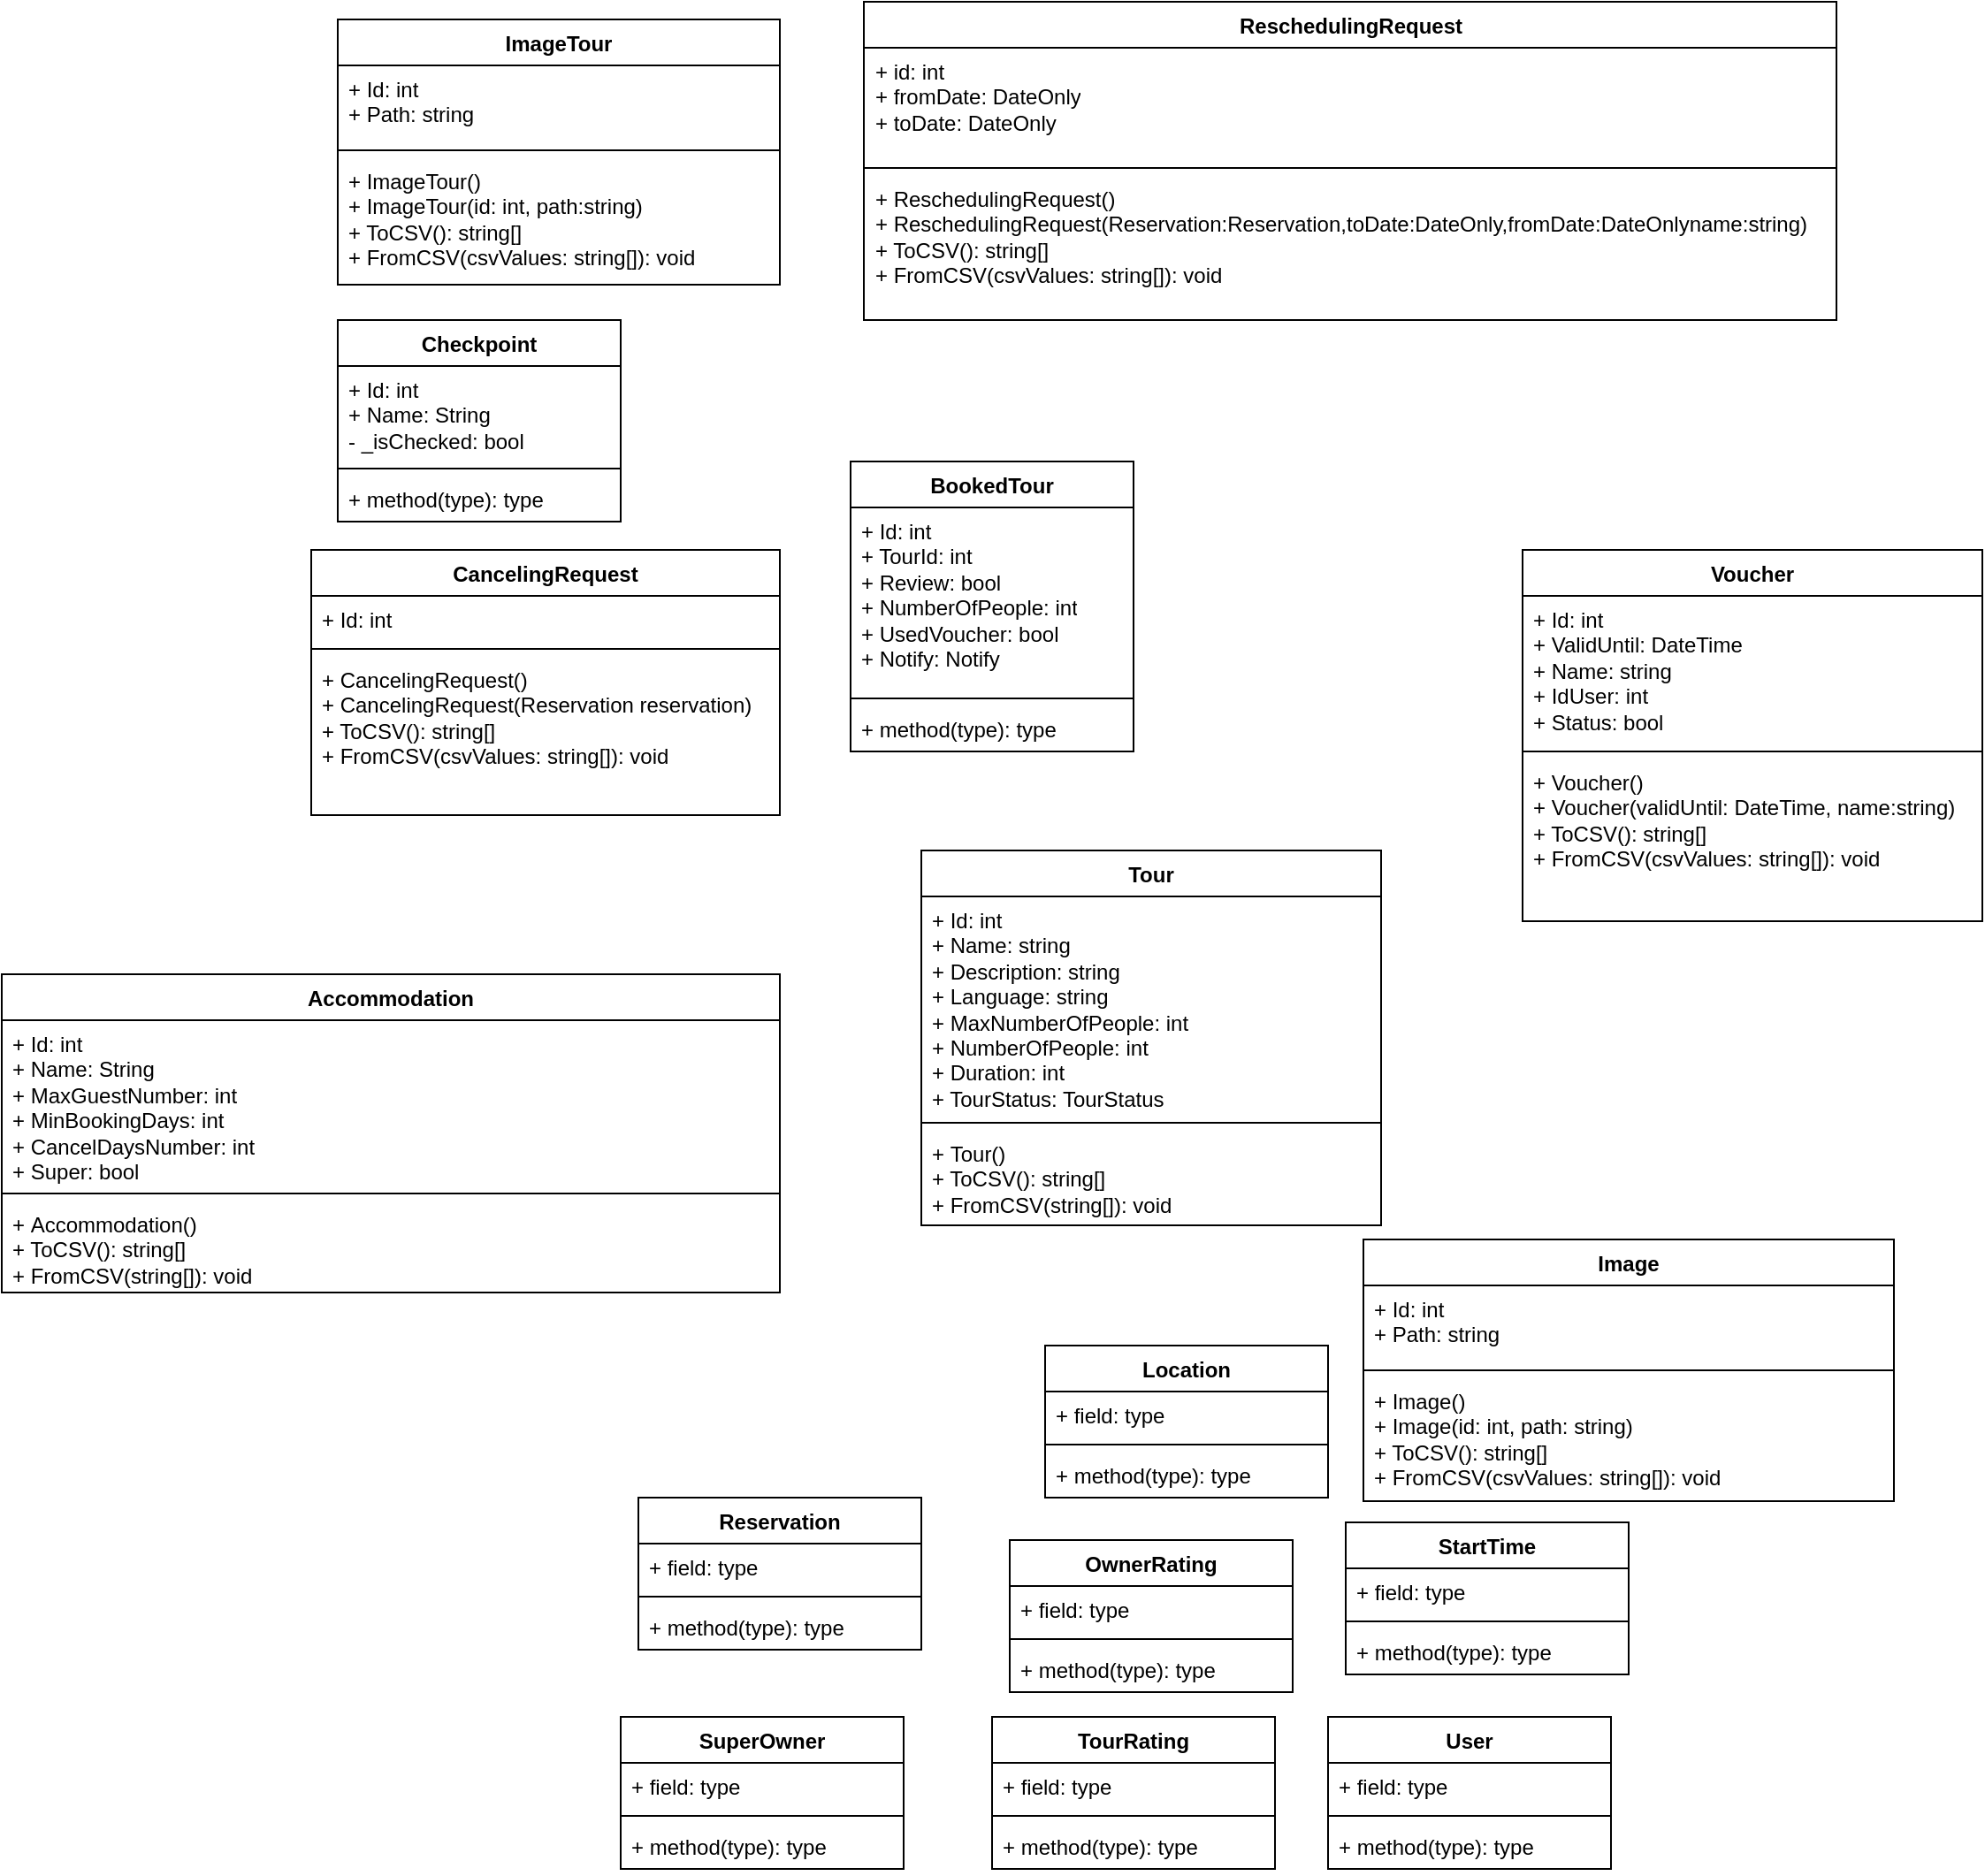 <mxfile version="21.2.9" type="github">
  <diagram name="Page-1" id="TIX4rZ6OCS-BWYNOtr5j">
    <mxGraphModel dx="2044" dy="1821" grid="1" gridSize="10" guides="1" tooltips="1" connect="1" arrows="1" fold="1" page="1" pageScale="1" pageWidth="850" pageHeight="1100" math="0" shadow="0">
      <root>
        <mxCell id="0" />
        <mxCell id="1" parent="0" />
        <mxCell id="pvlkAMJLC5eWXL5Rpsdk-1" value="Accommodation" style="swimlane;fontStyle=1;align=center;verticalAlign=top;childLayout=stackLayout;horizontal=1;startSize=26;horizontalStack=0;resizeParent=1;resizeParentMax=0;resizeLast=0;collapsible=1;marginBottom=0;whiteSpace=wrap;html=1;" parent="1" vertex="1">
          <mxGeometry x="-280" y="230" width="440" height="180" as="geometry" />
        </mxCell>
        <mxCell id="pvlkAMJLC5eWXL5Rpsdk-2" value="+ Id: int&lt;br&gt;+ Name: String&lt;br&gt;+ MaxGuestNumber: int&amp;nbsp;&lt;br style=&quot;border-color: var(--border-color);&quot;&gt;+ MinBookingDays: int&lt;br&gt;+ CancelDaysNumber: int&lt;br&gt;+ Super: bool" style="text;strokeColor=none;fillColor=none;align=left;verticalAlign=top;spacingLeft=4;spacingRight=4;overflow=hidden;rotatable=0;points=[[0,0.5],[1,0.5]];portConstraint=eastwest;whiteSpace=wrap;html=1;" parent="pvlkAMJLC5eWXL5Rpsdk-1" vertex="1">
          <mxGeometry y="26" width="440" height="94" as="geometry" />
        </mxCell>
        <mxCell id="pvlkAMJLC5eWXL5Rpsdk-3" value="" style="line;strokeWidth=1;fillColor=none;align=left;verticalAlign=middle;spacingTop=-1;spacingLeft=3;spacingRight=3;rotatable=0;labelPosition=right;points=[];portConstraint=eastwest;strokeColor=inherit;" parent="pvlkAMJLC5eWXL5Rpsdk-1" vertex="1">
          <mxGeometry y="120" width="440" height="8" as="geometry" />
        </mxCell>
        <mxCell id="pvlkAMJLC5eWXL5Rpsdk-4" value="+&amp;nbsp;Accommodation()&lt;br&gt;+ ToCSV(): string[]&lt;br&gt;+ FromCSV(string[]): void" style="text;strokeColor=none;fillColor=none;align=left;verticalAlign=top;spacingLeft=4;spacingRight=4;overflow=hidden;rotatable=0;points=[[0,0.5],[1,0.5]];portConstraint=eastwest;whiteSpace=wrap;html=1;" parent="pvlkAMJLC5eWXL5Rpsdk-1" vertex="1">
          <mxGeometry y="128" width="440" height="52" as="geometry" />
        </mxCell>
        <mxCell id="pvlkAMJLC5eWXL5Rpsdk-5" value="BookedTour" style="swimlane;fontStyle=1;align=center;verticalAlign=top;childLayout=stackLayout;horizontal=1;startSize=26;horizontalStack=0;resizeParent=1;resizeParentMax=0;resizeLast=0;collapsible=1;marginBottom=0;whiteSpace=wrap;html=1;" parent="1" vertex="1">
          <mxGeometry x="200" y="-60" width="160" height="164" as="geometry" />
        </mxCell>
        <mxCell id="pvlkAMJLC5eWXL5Rpsdk-6" value="+ Id: int&lt;br&gt;+ TourId: int&lt;br&gt;+ Review: bool&lt;br&gt;+ NumberOfPeople: int&lt;br&gt;+ UsedVoucher: bool&lt;br&gt;+ Notify: Notify" style="text;strokeColor=none;fillColor=none;align=left;verticalAlign=top;spacingLeft=4;spacingRight=4;overflow=hidden;rotatable=0;points=[[0,0.5],[1,0.5]];portConstraint=eastwest;whiteSpace=wrap;html=1;" parent="pvlkAMJLC5eWXL5Rpsdk-5" vertex="1">
          <mxGeometry y="26" width="160" height="104" as="geometry" />
        </mxCell>
        <mxCell id="pvlkAMJLC5eWXL5Rpsdk-7" value="" style="line;strokeWidth=1;fillColor=none;align=left;verticalAlign=middle;spacingTop=-1;spacingLeft=3;spacingRight=3;rotatable=0;labelPosition=right;points=[];portConstraint=eastwest;strokeColor=inherit;" parent="pvlkAMJLC5eWXL5Rpsdk-5" vertex="1">
          <mxGeometry y="130" width="160" height="8" as="geometry" />
        </mxCell>
        <mxCell id="pvlkAMJLC5eWXL5Rpsdk-8" value="+ method(type): type" style="text;strokeColor=none;fillColor=none;align=left;verticalAlign=top;spacingLeft=4;spacingRight=4;overflow=hidden;rotatable=0;points=[[0,0.5],[1,0.5]];portConstraint=eastwest;whiteSpace=wrap;html=1;" parent="pvlkAMJLC5eWXL5Rpsdk-5" vertex="1">
          <mxGeometry y="138" width="160" height="26" as="geometry" />
        </mxCell>
        <mxCell id="pvlkAMJLC5eWXL5Rpsdk-9" value="ReschedulingRequest" style="swimlane;fontStyle=1;align=center;verticalAlign=top;childLayout=stackLayout;horizontal=1;startSize=26;horizontalStack=0;resizeParent=1;resizeParentMax=0;resizeLast=0;collapsible=1;marginBottom=0;whiteSpace=wrap;html=1;" parent="1" vertex="1">
          <mxGeometry x="207.5" y="-320" width="550" height="180" as="geometry" />
        </mxCell>
        <mxCell id="pvlkAMJLC5eWXL5Rpsdk-10" value="+ id: int&lt;br&gt;+ fromDate: DateOnly&lt;br&gt;+ toDate: DateOnly" style="text;strokeColor=none;fillColor=none;align=left;verticalAlign=top;spacingLeft=4;spacingRight=4;overflow=hidden;rotatable=0;points=[[0,0.5],[1,0.5]];portConstraint=eastwest;whiteSpace=wrap;html=1;" parent="pvlkAMJLC5eWXL5Rpsdk-9" vertex="1">
          <mxGeometry y="26" width="550" height="64" as="geometry" />
        </mxCell>
        <mxCell id="pvlkAMJLC5eWXL5Rpsdk-11" value="" style="line;strokeWidth=1;fillColor=none;align=left;verticalAlign=middle;spacingTop=-1;spacingLeft=3;spacingRight=3;rotatable=0;labelPosition=right;points=[];portConstraint=eastwest;strokeColor=inherit;" parent="pvlkAMJLC5eWXL5Rpsdk-9" vertex="1">
          <mxGeometry y="90" width="550" height="8" as="geometry" />
        </mxCell>
        <mxCell id="pvlkAMJLC5eWXL5Rpsdk-12" value="+&amp;nbsp;ReschedulingRequest()&lt;br style=&quot;border-color: var(--border-color);&quot;&gt;+ ReschedulingRequest(Reservation:Reservation,toDate:DateOnly,fromDate:DateOnlyname:string)&lt;br style=&quot;border-color: var(--border-color);&quot;&gt;+ ToCSV(): string[]&lt;br style=&quot;border-color: var(--border-color);&quot;&gt;+ FromCSV(csvValues: string[]): void" style="text;strokeColor=none;fillColor=none;align=left;verticalAlign=top;spacingLeft=4;spacingRight=4;overflow=hidden;rotatable=0;points=[[0,0.5],[1,0.5]];portConstraint=eastwest;whiteSpace=wrap;html=1;" parent="pvlkAMJLC5eWXL5Rpsdk-9" vertex="1">
          <mxGeometry y="98" width="550" height="82" as="geometry" />
        </mxCell>
        <mxCell id="pvlkAMJLC5eWXL5Rpsdk-13" value="Voucher" style="swimlane;fontStyle=1;align=center;verticalAlign=top;childLayout=stackLayout;horizontal=1;startSize=26;horizontalStack=0;resizeParent=1;resizeParentMax=0;resizeLast=0;collapsible=1;marginBottom=0;whiteSpace=wrap;html=1;" parent="1" vertex="1">
          <mxGeometry x="580" y="-10" width="260" height="210" as="geometry" />
        </mxCell>
        <mxCell id="pvlkAMJLC5eWXL5Rpsdk-14" value="+ Id: int&lt;br style=&quot;border-color: var(--border-color);&quot;&gt;+ ValidUntil: DateTime&lt;br style=&quot;border-color: var(--border-color);&quot;&gt;+ Name: string&lt;br style=&quot;border-color: var(--border-color);&quot;&gt;+ IdUser: int&lt;br style=&quot;border-color: var(--border-color);&quot;&gt;+ Status: bool" style="text;strokeColor=none;fillColor=none;align=left;verticalAlign=top;spacingLeft=4;spacingRight=4;overflow=hidden;rotatable=0;points=[[0,0.5],[1,0.5]];portConstraint=eastwest;whiteSpace=wrap;html=1;" parent="pvlkAMJLC5eWXL5Rpsdk-13" vertex="1">
          <mxGeometry y="26" width="260" height="84" as="geometry" />
        </mxCell>
        <mxCell id="pvlkAMJLC5eWXL5Rpsdk-15" value="" style="line;strokeWidth=1;fillColor=none;align=left;verticalAlign=middle;spacingTop=-1;spacingLeft=3;spacingRight=3;rotatable=0;labelPosition=right;points=[];portConstraint=eastwest;strokeColor=inherit;" parent="pvlkAMJLC5eWXL5Rpsdk-13" vertex="1">
          <mxGeometry y="110" width="260" height="8" as="geometry" />
        </mxCell>
        <mxCell id="pvlkAMJLC5eWXL5Rpsdk-16" value="+&amp;nbsp;Voucher()&lt;br style=&quot;border-color: var(--border-color);&quot;&gt;+&amp;nbsp;Voucher(validUntil: DateTime, name:string)&lt;br style=&quot;border-color: var(--border-color);&quot;&gt;+ ToCSV(): string[]&lt;br style=&quot;border-color: var(--border-color);&quot;&gt;+ FromCSV(csvValues: string[]): void" style="text;strokeColor=none;fillColor=none;align=left;verticalAlign=top;spacingLeft=4;spacingRight=4;overflow=hidden;rotatable=0;points=[[0,0.5],[1,0.5]];portConstraint=eastwest;whiteSpace=wrap;html=1;" parent="pvlkAMJLC5eWXL5Rpsdk-13" vertex="1">
          <mxGeometry y="118" width="260" height="92" as="geometry" />
        </mxCell>
        <mxCell id="pvlkAMJLC5eWXL5Rpsdk-17" value="User" style="swimlane;fontStyle=1;align=center;verticalAlign=top;childLayout=stackLayout;horizontal=1;startSize=26;horizontalStack=0;resizeParent=1;resizeParentMax=0;resizeLast=0;collapsible=1;marginBottom=0;whiteSpace=wrap;html=1;" parent="1" vertex="1">
          <mxGeometry x="470" y="650" width="160" height="86" as="geometry" />
        </mxCell>
        <mxCell id="pvlkAMJLC5eWXL5Rpsdk-18" value="+ field: type" style="text;strokeColor=none;fillColor=none;align=left;verticalAlign=top;spacingLeft=4;spacingRight=4;overflow=hidden;rotatable=0;points=[[0,0.5],[1,0.5]];portConstraint=eastwest;whiteSpace=wrap;html=1;" parent="pvlkAMJLC5eWXL5Rpsdk-17" vertex="1">
          <mxGeometry y="26" width="160" height="26" as="geometry" />
        </mxCell>
        <mxCell id="pvlkAMJLC5eWXL5Rpsdk-19" value="" style="line;strokeWidth=1;fillColor=none;align=left;verticalAlign=middle;spacingTop=-1;spacingLeft=3;spacingRight=3;rotatable=0;labelPosition=right;points=[];portConstraint=eastwest;strokeColor=inherit;" parent="pvlkAMJLC5eWXL5Rpsdk-17" vertex="1">
          <mxGeometry y="52" width="160" height="8" as="geometry" />
        </mxCell>
        <mxCell id="pvlkAMJLC5eWXL5Rpsdk-20" value="+ method(type): type" style="text;strokeColor=none;fillColor=none;align=left;verticalAlign=top;spacingLeft=4;spacingRight=4;overflow=hidden;rotatable=0;points=[[0,0.5],[1,0.5]];portConstraint=eastwest;whiteSpace=wrap;html=1;" parent="pvlkAMJLC5eWXL5Rpsdk-17" vertex="1">
          <mxGeometry y="60" width="160" height="26" as="geometry" />
        </mxCell>
        <mxCell id="pvlkAMJLC5eWXL5Rpsdk-21" value="TourRating" style="swimlane;fontStyle=1;align=center;verticalAlign=top;childLayout=stackLayout;horizontal=1;startSize=26;horizontalStack=0;resizeParent=1;resizeParentMax=0;resizeLast=0;collapsible=1;marginBottom=0;whiteSpace=wrap;html=1;" parent="1" vertex="1">
          <mxGeometry x="280" y="650" width="160" height="86" as="geometry" />
        </mxCell>
        <mxCell id="pvlkAMJLC5eWXL5Rpsdk-22" value="+ field: type" style="text;strokeColor=none;fillColor=none;align=left;verticalAlign=top;spacingLeft=4;spacingRight=4;overflow=hidden;rotatable=0;points=[[0,0.5],[1,0.5]];portConstraint=eastwest;whiteSpace=wrap;html=1;" parent="pvlkAMJLC5eWXL5Rpsdk-21" vertex="1">
          <mxGeometry y="26" width="160" height="26" as="geometry" />
        </mxCell>
        <mxCell id="pvlkAMJLC5eWXL5Rpsdk-23" value="" style="line;strokeWidth=1;fillColor=none;align=left;verticalAlign=middle;spacingTop=-1;spacingLeft=3;spacingRight=3;rotatable=0;labelPosition=right;points=[];portConstraint=eastwest;strokeColor=inherit;" parent="pvlkAMJLC5eWXL5Rpsdk-21" vertex="1">
          <mxGeometry y="52" width="160" height="8" as="geometry" />
        </mxCell>
        <mxCell id="pvlkAMJLC5eWXL5Rpsdk-24" value="+ method(type): type" style="text;strokeColor=none;fillColor=none;align=left;verticalAlign=top;spacingLeft=4;spacingRight=4;overflow=hidden;rotatable=0;points=[[0,0.5],[1,0.5]];portConstraint=eastwest;whiteSpace=wrap;html=1;" parent="pvlkAMJLC5eWXL5Rpsdk-21" vertex="1">
          <mxGeometry y="60" width="160" height="26" as="geometry" />
        </mxCell>
        <mxCell id="pvlkAMJLC5eWXL5Rpsdk-25" value="SuperOwner" style="swimlane;fontStyle=1;align=center;verticalAlign=top;childLayout=stackLayout;horizontal=1;startSize=26;horizontalStack=0;resizeParent=1;resizeParentMax=0;resizeLast=0;collapsible=1;marginBottom=0;whiteSpace=wrap;html=1;" parent="1" vertex="1">
          <mxGeometry x="70" y="650" width="160" height="86" as="geometry" />
        </mxCell>
        <mxCell id="pvlkAMJLC5eWXL5Rpsdk-26" value="+ field: type" style="text;strokeColor=none;fillColor=none;align=left;verticalAlign=top;spacingLeft=4;spacingRight=4;overflow=hidden;rotatable=0;points=[[0,0.5],[1,0.5]];portConstraint=eastwest;whiteSpace=wrap;html=1;" parent="pvlkAMJLC5eWXL5Rpsdk-25" vertex="1">
          <mxGeometry y="26" width="160" height="26" as="geometry" />
        </mxCell>
        <mxCell id="pvlkAMJLC5eWXL5Rpsdk-27" value="" style="line;strokeWidth=1;fillColor=none;align=left;verticalAlign=middle;spacingTop=-1;spacingLeft=3;spacingRight=3;rotatable=0;labelPosition=right;points=[];portConstraint=eastwest;strokeColor=inherit;" parent="pvlkAMJLC5eWXL5Rpsdk-25" vertex="1">
          <mxGeometry y="52" width="160" height="8" as="geometry" />
        </mxCell>
        <mxCell id="pvlkAMJLC5eWXL5Rpsdk-28" value="+ method(type): type" style="text;strokeColor=none;fillColor=none;align=left;verticalAlign=top;spacingLeft=4;spacingRight=4;overflow=hidden;rotatable=0;points=[[0,0.5],[1,0.5]];portConstraint=eastwest;whiteSpace=wrap;html=1;" parent="pvlkAMJLC5eWXL5Rpsdk-25" vertex="1">
          <mxGeometry y="60" width="160" height="26" as="geometry" />
        </mxCell>
        <mxCell id="pvlkAMJLC5eWXL5Rpsdk-29" value="StartTime" style="swimlane;fontStyle=1;align=center;verticalAlign=top;childLayout=stackLayout;horizontal=1;startSize=26;horizontalStack=0;resizeParent=1;resizeParentMax=0;resizeLast=0;collapsible=1;marginBottom=0;whiteSpace=wrap;html=1;" parent="1" vertex="1">
          <mxGeometry x="480" y="540" width="160" height="86" as="geometry" />
        </mxCell>
        <mxCell id="pvlkAMJLC5eWXL5Rpsdk-30" value="+ field: type" style="text;strokeColor=none;fillColor=none;align=left;verticalAlign=top;spacingLeft=4;spacingRight=4;overflow=hidden;rotatable=0;points=[[0,0.5],[1,0.5]];portConstraint=eastwest;whiteSpace=wrap;html=1;" parent="pvlkAMJLC5eWXL5Rpsdk-29" vertex="1">
          <mxGeometry y="26" width="160" height="26" as="geometry" />
        </mxCell>
        <mxCell id="pvlkAMJLC5eWXL5Rpsdk-31" value="" style="line;strokeWidth=1;fillColor=none;align=left;verticalAlign=middle;spacingTop=-1;spacingLeft=3;spacingRight=3;rotatable=0;labelPosition=right;points=[];portConstraint=eastwest;strokeColor=inherit;" parent="pvlkAMJLC5eWXL5Rpsdk-29" vertex="1">
          <mxGeometry y="52" width="160" height="8" as="geometry" />
        </mxCell>
        <mxCell id="pvlkAMJLC5eWXL5Rpsdk-32" value="+ method(type): type" style="text;strokeColor=none;fillColor=none;align=left;verticalAlign=top;spacingLeft=4;spacingRight=4;overflow=hidden;rotatable=0;points=[[0,0.5],[1,0.5]];portConstraint=eastwest;whiteSpace=wrap;html=1;" parent="pvlkAMJLC5eWXL5Rpsdk-29" vertex="1">
          <mxGeometry y="60" width="160" height="26" as="geometry" />
        </mxCell>
        <mxCell id="pvlkAMJLC5eWXL5Rpsdk-33" value="OwnerRating" style="swimlane;fontStyle=1;align=center;verticalAlign=top;childLayout=stackLayout;horizontal=1;startSize=26;horizontalStack=0;resizeParent=1;resizeParentMax=0;resizeLast=0;collapsible=1;marginBottom=0;whiteSpace=wrap;html=1;" parent="1" vertex="1">
          <mxGeometry x="290" y="550" width="160" height="86" as="geometry" />
        </mxCell>
        <mxCell id="pvlkAMJLC5eWXL5Rpsdk-34" value="+ field: type" style="text;strokeColor=none;fillColor=none;align=left;verticalAlign=top;spacingLeft=4;spacingRight=4;overflow=hidden;rotatable=0;points=[[0,0.5],[1,0.5]];portConstraint=eastwest;whiteSpace=wrap;html=1;" parent="pvlkAMJLC5eWXL5Rpsdk-33" vertex="1">
          <mxGeometry y="26" width="160" height="26" as="geometry" />
        </mxCell>
        <mxCell id="pvlkAMJLC5eWXL5Rpsdk-35" value="" style="line;strokeWidth=1;fillColor=none;align=left;verticalAlign=middle;spacingTop=-1;spacingLeft=3;spacingRight=3;rotatable=0;labelPosition=right;points=[];portConstraint=eastwest;strokeColor=inherit;" parent="pvlkAMJLC5eWXL5Rpsdk-33" vertex="1">
          <mxGeometry y="52" width="160" height="8" as="geometry" />
        </mxCell>
        <mxCell id="pvlkAMJLC5eWXL5Rpsdk-36" value="+ method(type): type" style="text;strokeColor=none;fillColor=none;align=left;verticalAlign=top;spacingLeft=4;spacingRight=4;overflow=hidden;rotatable=0;points=[[0,0.5],[1,0.5]];portConstraint=eastwest;whiteSpace=wrap;html=1;" parent="pvlkAMJLC5eWXL5Rpsdk-33" vertex="1">
          <mxGeometry y="60" width="160" height="26" as="geometry" />
        </mxCell>
        <mxCell id="pvlkAMJLC5eWXL5Rpsdk-37" value="ImageTour" style="swimlane;fontStyle=1;align=center;verticalAlign=top;childLayout=stackLayout;horizontal=1;startSize=26;horizontalStack=0;resizeParent=1;resizeParentMax=0;resizeLast=0;collapsible=1;marginBottom=0;whiteSpace=wrap;html=1;" parent="1" vertex="1">
          <mxGeometry x="-90" y="-310" width="250" height="150" as="geometry" />
        </mxCell>
        <mxCell id="pvlkAMJLC5eWXL5Rpsdk-38" value="+ Id: int&lt;br&gt;+ Path: string" style="text;strokeColor=none;fillColor=none;align=left;verticalAlign=top;spacingLeft=4;spacingRight=4;overflow=hidden;rotatable=0;points=[[0,0.5],[1,0.5]];portConstraint=eastwest;whiteSpace=wrap;html=1;" parent="pvlkAMJLC5eWXL5Rpsdk-37" vertex="1">
          <mxGeometry y="26" width="250" height="44" as="geometry" />
        </mxCell>
        <mxCell id="pvlkAMJLC5eWXL5Rpsdk-39" value="" style="line;strokeWidth=1;fillColor=none;align=left;verticalAlign=middle;spacingTop=-1;spacingLeft=3;spacingRight=3;rotatable=0;labelPosition=right;points=[];portConstraint=eastwest;strokeColor=inherit;" parent="pvlkAMJLC5eWXL5Rpsdk-37" vertex="1">
          <mxGeometry y="70" width="250" height="8" as="geometry" />
        </mxCell>
        <mxCell id="pvlkAMJLC5eWXL5Rpsdk-40" value="+ ImageTour()&lt;br&gt;+ ImageTour(id: int, path:string)&lt;br&gt;+ ToCSV(): string[]&lt;br style=&quot;border-color: var(--border-color);&quot;&gt;+ FromCSV(csvValues: string[]): void" style="text;strokeColor=none;fillColor=none;align=left;verticalAlign=top;spacingLeft=4;spacingRight=4;overflow=hidden;rotatable=0;points=[[0,0.5],[1,0.5]];portConstraint=eastwest;whiteSpace=wrap;html=1;" parent="pvlkAMJLC5eWXL5Rpsdk-37" vertex="1">
          <mxGeometry y="78" width="250" height="72" as="geometry" />
        </mxCell>
        <mxCell id="pvlkAMJLC5eWXL5Rpsdk-41" value="Image" style="swimlane;fontStyle=1;align=center;verticalAlign=top;childLayout=stackLayout;horizontal=1;startSize=26;horizontalStack=0;resizeParent=1;resizeParentMax=0;resizeLast=0;collapsible=1;marginBottom=0;whiteSpace=wrap;html=1;" parent="1" vertex="1">
          <mxGeometry x="490" y="380" width="300" height="148" as="geometry" />
        </mxCell>
        <mxCell id="pvlkAMJLC5eWXL5Rpsdk-42" value="+ Id: int&lt;br&gt;+ Path: string" style="text;strokeColor=none;fillColor=none;align=left;verticalAlign=top;spacingLeft=4;spacingRight=4;overflow=hidden;rotatable=0;points=[[0,0.5],[1,0.5]];portConstraint=eastwest;whiteSpace=wrap;html=1;" parent="pvlkAMJLC5eWXL5Rpsdk-41" vertex="1">
          <mxGeometry y="26" width="300" height="44" as="geometry" />
        </mxCell>
        <mxCell id="pvlkAMJLC5eWXL5Rpsdk-43" value="" style="line;strokeWidth=1;fillColor=none;align=left;verticalAlign=middle;spacingTop=-1;spacingLeft=3;spacingRight=3;rotatable=0;labelPosition=right;points=[];portConstraint=eastwest;strokeColor=inherit;" parent="pvlkAMJLC5eWXL5Rpsdk-41" vertex="1">
          <mxGeometry y="70" width="300" height="8" as="geometry" />
        </mxCell>
        <mxCell id="pvlkAMJLC5eWXL5Rpsdk-44" value="+ Image()&lt;br style=&quot;border-color: var(--border-color);&quot;&gt;+ Image(id: int, path: string)&lt;br style=&quot;border-color: var(--border-color);&quot;&gt;+ ToCSV(): string[]&lt;br style=&quot;border-color: var(--border-color);&quot;&gt;+ FromCSV(csvValues: string[]): void" style="text;strokeColor=none;fillColor=none;align=left;verticalAlign=top;spacingLeft=4;spacingRight=4;overflow=hidden;rotatable=0;points=[[0,0.5],[1,0.5]];portConstraint=eastwest;whiteSpace=wrap;html=1;" parent="pvlkAMJLC5eWXL5Rpsdk-41" vertex="1">
          <mxGeometry y="78" width="300" height="70" as="geometry" />
        </mxCell>
        <mxCell id="pvlkAMJLC5eWXL5Rpsdk-45" value="Location" style="swimlane;fontStyle=1;align=center;verticalAlign=top;childLayout=stackLayout;horizontal=1;startSize=26;horizontalStack=0;resizeParent=1;resizeParentMax=0;resizeLast=0;collapsible=1;marginBottom=0;whiteSpace=wrap;html=1;" parent="1" vertex="1">
          <mxGeometry x="310" y="440" width="160" height="86" as="geometry" />
        </mxCell>
        <mxCell id="pvlkAMJLC5eWXL5Rpsdk-46" value="+ field: type" style="text;strokeColor=none;fillColor=none;align=left;verticalAlign=top;spacingLeft=4;spacingRight=4;overflow=hidden;rotatable=0;points=[[0,0.5],[1,0.5]];portConstraint=eastwest;whiteSpace=wrap;html=1;" parent="pvlkAMJLC5eWXL5Rpsdk-45" vertex="1">
          <mxGeometry y="26" width="160" height="26" as="geometry" />
        </mxCell>
        <mxCell id="pvlkAMJLC5eWXL5Rpsdk-47" value="" style="line;strokeWidth=1;fillColor=none;align=left;verticalAlign=middle;spacingTop=-1;spacingLeft=3;spacingRight=3;rotatable=0;labelPosition=right;points=[];portConstraint=eastwest;strokeColor=inherit;" parent="pvlkAMJLC5eWXL5Rpsdk-45" vertex="1">
          <mxGeometry y="52" width="160" height="8" as="geometry" />
        </mxCell>
        <mxCell id="pvlkAMJLC5eWXL5Rpsdk-48" value="+ method(type): type" style="text;strokeColor=none;fillColor=none;align=left;verticalAlign=top;spacingLeft=4;spacingRight=4;overflow=hidden;rotatable=0;points=[[0,0.5],[1,0.5]];portConstraint=eastwest;whiteSpace=wrap;html=1;" parent="pvlkAMJLC5eWXL5Rpsdk-45" vertex="1">
          <mxGeometry y="60" width="160" height="26" as="geometry" />
        </mxCell>
        <mxCell id="pvlkAMJLC5eWXL5Rpsdk-49" value="Reservation" style="swimlane;fontStyle=1;align=center;verticalAlign=top;childLayout=stackLayout;horizontal=1;startSize=26;horizontalStack=0;resizeParent=1;resizeParentMax=0;resizeLast=0;collapsible=1;marginBottom=0;whiteSpace=wrap;html=1;" parent="1" vertex="1">
          <mxGeometry x="80" y="526" width="160" height="86" as="geometry" />
        </mxCell>
        <mxCell id="pvlkAMJLC5eWXL5Rpsdk-50" value="+ field: type" style="text;strokeColor=none;fillColor=none;align=left;verticalAlign=top;spacingLeft=4;spacingRight=4;overflow=hidden;rotatable=0;points=[[0,0.5],[1,0.5]];portConstraint=eastwest;whiteSpace=wrap;html=1;" parent="pvlkAMJLC5eWXL5Rpsdk-49" vertex="1">
          <mxGeometry y="26" width="160" height="26" as="geometry" />
        </mxCell>
        <mxCell id="pvlkAMJLC5eWXL5Rpsdk-51" value="" style="line;strokeWidth=1;fillColor=none;align=left;verticalAlign=middle;spacingTop=-1;spacingLeft=3;spacingRight=3;rotatable=0;labelPosition=right;points=[];portConstraint=eastwest;strokeColor=inherit;" parent="pvlkAMJLC5eWXL5Rpsdk-49" vertex="1">
          <mxGeometry y="52" width="160" height="8" as="geometry" />
        </mxCell>
        <mxCell id="pvlkAMJLC5eWXL5Rpsdk-52" value="+ method(type): type" style="text;strokeColor=none;fillColor=none;align=left;verticalAlign=top;spacingLeft=4;spacingRight=4;overflow=hidden;rotatable=0;points=[[0,0.5],[1,0.5]];portConstraint=eastwest;whiteSpace=wrap;html=1;" parent="pvlkAMJLC5eWXL5Rpsdk-49" vertex="1">
          <mxGeometry y="60" width="160" height="26" as="geometry" />
        </mxCell>
        <mxCell id="pvlkAMJLC5eWXL5Rpsdk-53" value="Tour" style="swimlane;fontStyle=1;align=center;verticalAlign=top;childLayout=stackLayout;horizontal=1;startSize=26;horizontalStack=0;resizeParent=1;resizeParentMax=0;resizeLast=0;collapsible=1;marginBottom=0;whiteSpace=wrap;html=1;" parent="1" vertex="1">
          <mxGeometry x="240" y="160" width="260" height="212" as="geometry" />
        </mxCell>
        <mxCell id="pvlkAMJLC5eWXL5Rpsdk-54" value="+ Id: int&lt;br style=&quot;border-color: var(--border-color);&quot;&gt;+ Name: string&lt;br style=&quot;border-color: var(--border-color);&quot;&gt;+ Description: string&amp;nbsp;&lt;br style=&quot;border-color: var(--border-color);&quot;&gt;+ Language: string&lt;br style=&quot;border-color: var(--border-color);&quot;&gt;+&amp;nbsp;MaxNumberOfPeople: int&lt;br style=&quot;border-color: var(--border-color);&quot;&gt;+&amp;nbsp;NumberOfPeople: int&lt;br&gt;+ Duration: int&lt;br&gt;+ TourStatus: TourStatus" style="text;strokeColor=none;fillColor=none;align=left;verticalAlign=top;spacingLeft=4;spacingRight=4;overflow=hidden;rotatable=0;points=[[0,0.5],[1,0.5]];portConstraint=eastwest;whiteSpace=wrap;html=1;" parent="pvlkAMJLC5eWXL5Rpsdk-53" vertex="1">
          <mxGeometry y="26" width="260" height="124" as="geometry" />
        </mxCell>
        <mxCell id="pvlkAMJLC5eWXL5Rpsdk-55" value="" style="line;strokeWidth=1;fillColor=none;align=left;verticalAlign=middle;spacingTop=-1;spacingLeft=3;spacingRight=3;rotatable=0;labelPosition=right;points=[];portConstraint=eastwest;strokeColor=inherit;" parent="pvlkAMJLC5eWXL5Rpsdk-53" vertex="1">
          <mxGeometry y="150" width="260" height="8" as="geometry" />
        </mxCell>
        <mxCell id="pvlkAMJLC5eWXL5Rpsdk-56" value="+&amp;nbsp;Tour()&lt;br style=&quot;border-color: var(--border-color);&quot;&gt;+ ToCSV(): string[]&lt;br style=&quot;border-color: var(--border-color);&quot;&gt;+ FromCSV(string[]): void" style="text;strokeColor=none;fillColor=none;align=left;verticalAlign=top;spacingLeft=4;spacingRight=4;overflow=hidden;rotatable=0;points=[[0,0.5],[1,0.5]];portConstraint=eastwest;whiteSpace=wrap;html=1;" parent="pvlkAMJLC5eWXL5Rpsdk-53" vertex="1">
          <mxGeometry y="158" width="260" height="54" as="geometry" />
        </mxCell>
        <mxCell id="pvlkAMJLC5eWXL5Rpsdk-57" value="Checkpoint" style="swimlane;fontStyle=1;align=center;verticalAlign=top;childLayout=stackLayout;horizontal=1;startSize=26;horizontalStack=0;resizeParent=1;resizeParentMax=0;resizeLast=0;collapsible=1;marginBottom=0;whiteSpace=wrap;html=1;" parent="1" vertex="1">
          <mxGeometry x="-90" y="-140" width="160" height="114" as="geometry" />
        </mxCell>
        <mxCell id="pvlkAMJLC5eWXL5Rpsdk-58" value="+ Id: int&lt;br style=&quot;border-color: var(--border-color);&quot;&gt;+ Name: String&lt;br&gt;- _isChecked: bool" style="text;strokeColor=none;fillColor=none;align=left;verticalAlign=top;spacingLeft=4;spacingRight=4;overflow=hidden;rotatable=0;points=[[0,0.5],[1,0.5]];portConstraint=eastwest;whiteSpace=wrap;html=1;" parent="pvlkAMJLC5eWXL5Rpsdk-57" vertex="1">
          <mxGeometry y="26" width="160" height="54" as="geometry" />
        </mxCell>
        <mxCell id="pvlkAMJLC5eWXL5Rpsdk-59" value="" style="line;strokeWidth=1;fillColor=none;align=left;verticalAlign=middle;spacingTop=-1;spacingLeft=3;spacingRight=3;rotatable=0;labelPosition=right;points=[];portConstraint=eastwest;strokeColor=inherit;" parent="pvlkAMJLC5eWXL5Rpsdk-57" vertex="1">
          <mxGeometry y="80" width="160" height="8" as="geometry" />
        </mxCell>
        <mxCell id="pvlkAMJLC5eWXL5Rpsdk-60" value="+ method(type): type" style="text;strokeColor=none;fillColor=none;align=left;verticalAlign=top;spacingLeft=4;spacingRight=4;overflow=hidden;rotatable=0;points=[[0,0.5],[1,0.5]];portConstraint=eastwest;whiteSpace=wrap;html=1;" parent="pvlkAMJLC5eWXL5Rpsdk-57" vertex="1">
          <mxGeometry y="88" width="160" height="26" as="geometry" />
        </mxCell>
        <mxCell id="pvlkAMJLC5eWXL5Rpsdk-61" value="CancelingRequest" style="swimlane;fontStyle=1;align=center;verticalAlign=top;childLayout=stackLayout;horizontal=1;startSize=26;horizontalStack=0;resizeParent=1;resizeParentMax=0;resizeLast=0;collapsible=1;marginBottom=0;whiteSpace=wrap;html=1;" parent="1" vertex="1">
          <mxGeometry x="-105" y="-10" width="265" height="150" as="geometry" />
        </mxCell>
        <mxCell id="pvlkAMJLC5eWXL5Rpsdk-62" value="+ Id: int" style="text;strokeColor=none;fillColor=none;align=left;verticalAlign=top;spacingLeft=4;spacingRight=4;overflow=hidden;rotatable=0;points=[[0,0.5],[1,0.5]];portConstraint=eastwest;whiteSpace=wrap;html=1;" parent="pvlkAMJLC5eWXL5Rpsdk-61" vertex="1">
          <mxGeometry y="26" width="265" height="26" as="geometry" />
        </mxCell>
        <mxCell id="pvlkAMJLC5eWXL5Rpsdk-63" value="" style="line;strokeWidth=1;fillColor=none;align=left;verticalAlign=middle;spacingTop=-1;spacingLeft=3;spacingRight=3;rotatable=0;labelPosition=right;points=[];portConstraint=eastwest;strokeColor=inherit;" parent="pvlkAMJLC5eWXL5Rpsdk-61" vertex="1">
          <mxGeometry y="52" width="265" height="8" as="geometry" />
        </mxCell>
        <mxCell id="pvlkAMJLC5eWXL5Rpsdk-64" value="+ CancelingRequest()&lt;br&gt;+ CancelingRequest(Reservation reservation)&lt;br&gt;+ ToCSV(): string[]&lt;br style=&quot;border-color: var(--border-color);&quot;&gt;+ FromCSV(csvValues: string[]): void" style="text;strokeColor=none;fillColor=none;align=left;verticalAlign=top;spacingLeft=4;spacingRight=4;overflow=hidden;rotatable=0;points=[[0,0.5],[1,0.5]];portConstraint=eastwest;whiteSpace=wrap;html=1;" parent="pvlkAMJLC5eWXL5Rpsdk-61" vertex="1">
          <mxGeometry y="60" width="265" height="90" as="geometry" />
        </mxCell>
      </root>
    </mxGraphModel>
  </diagram>
</mxfile>
